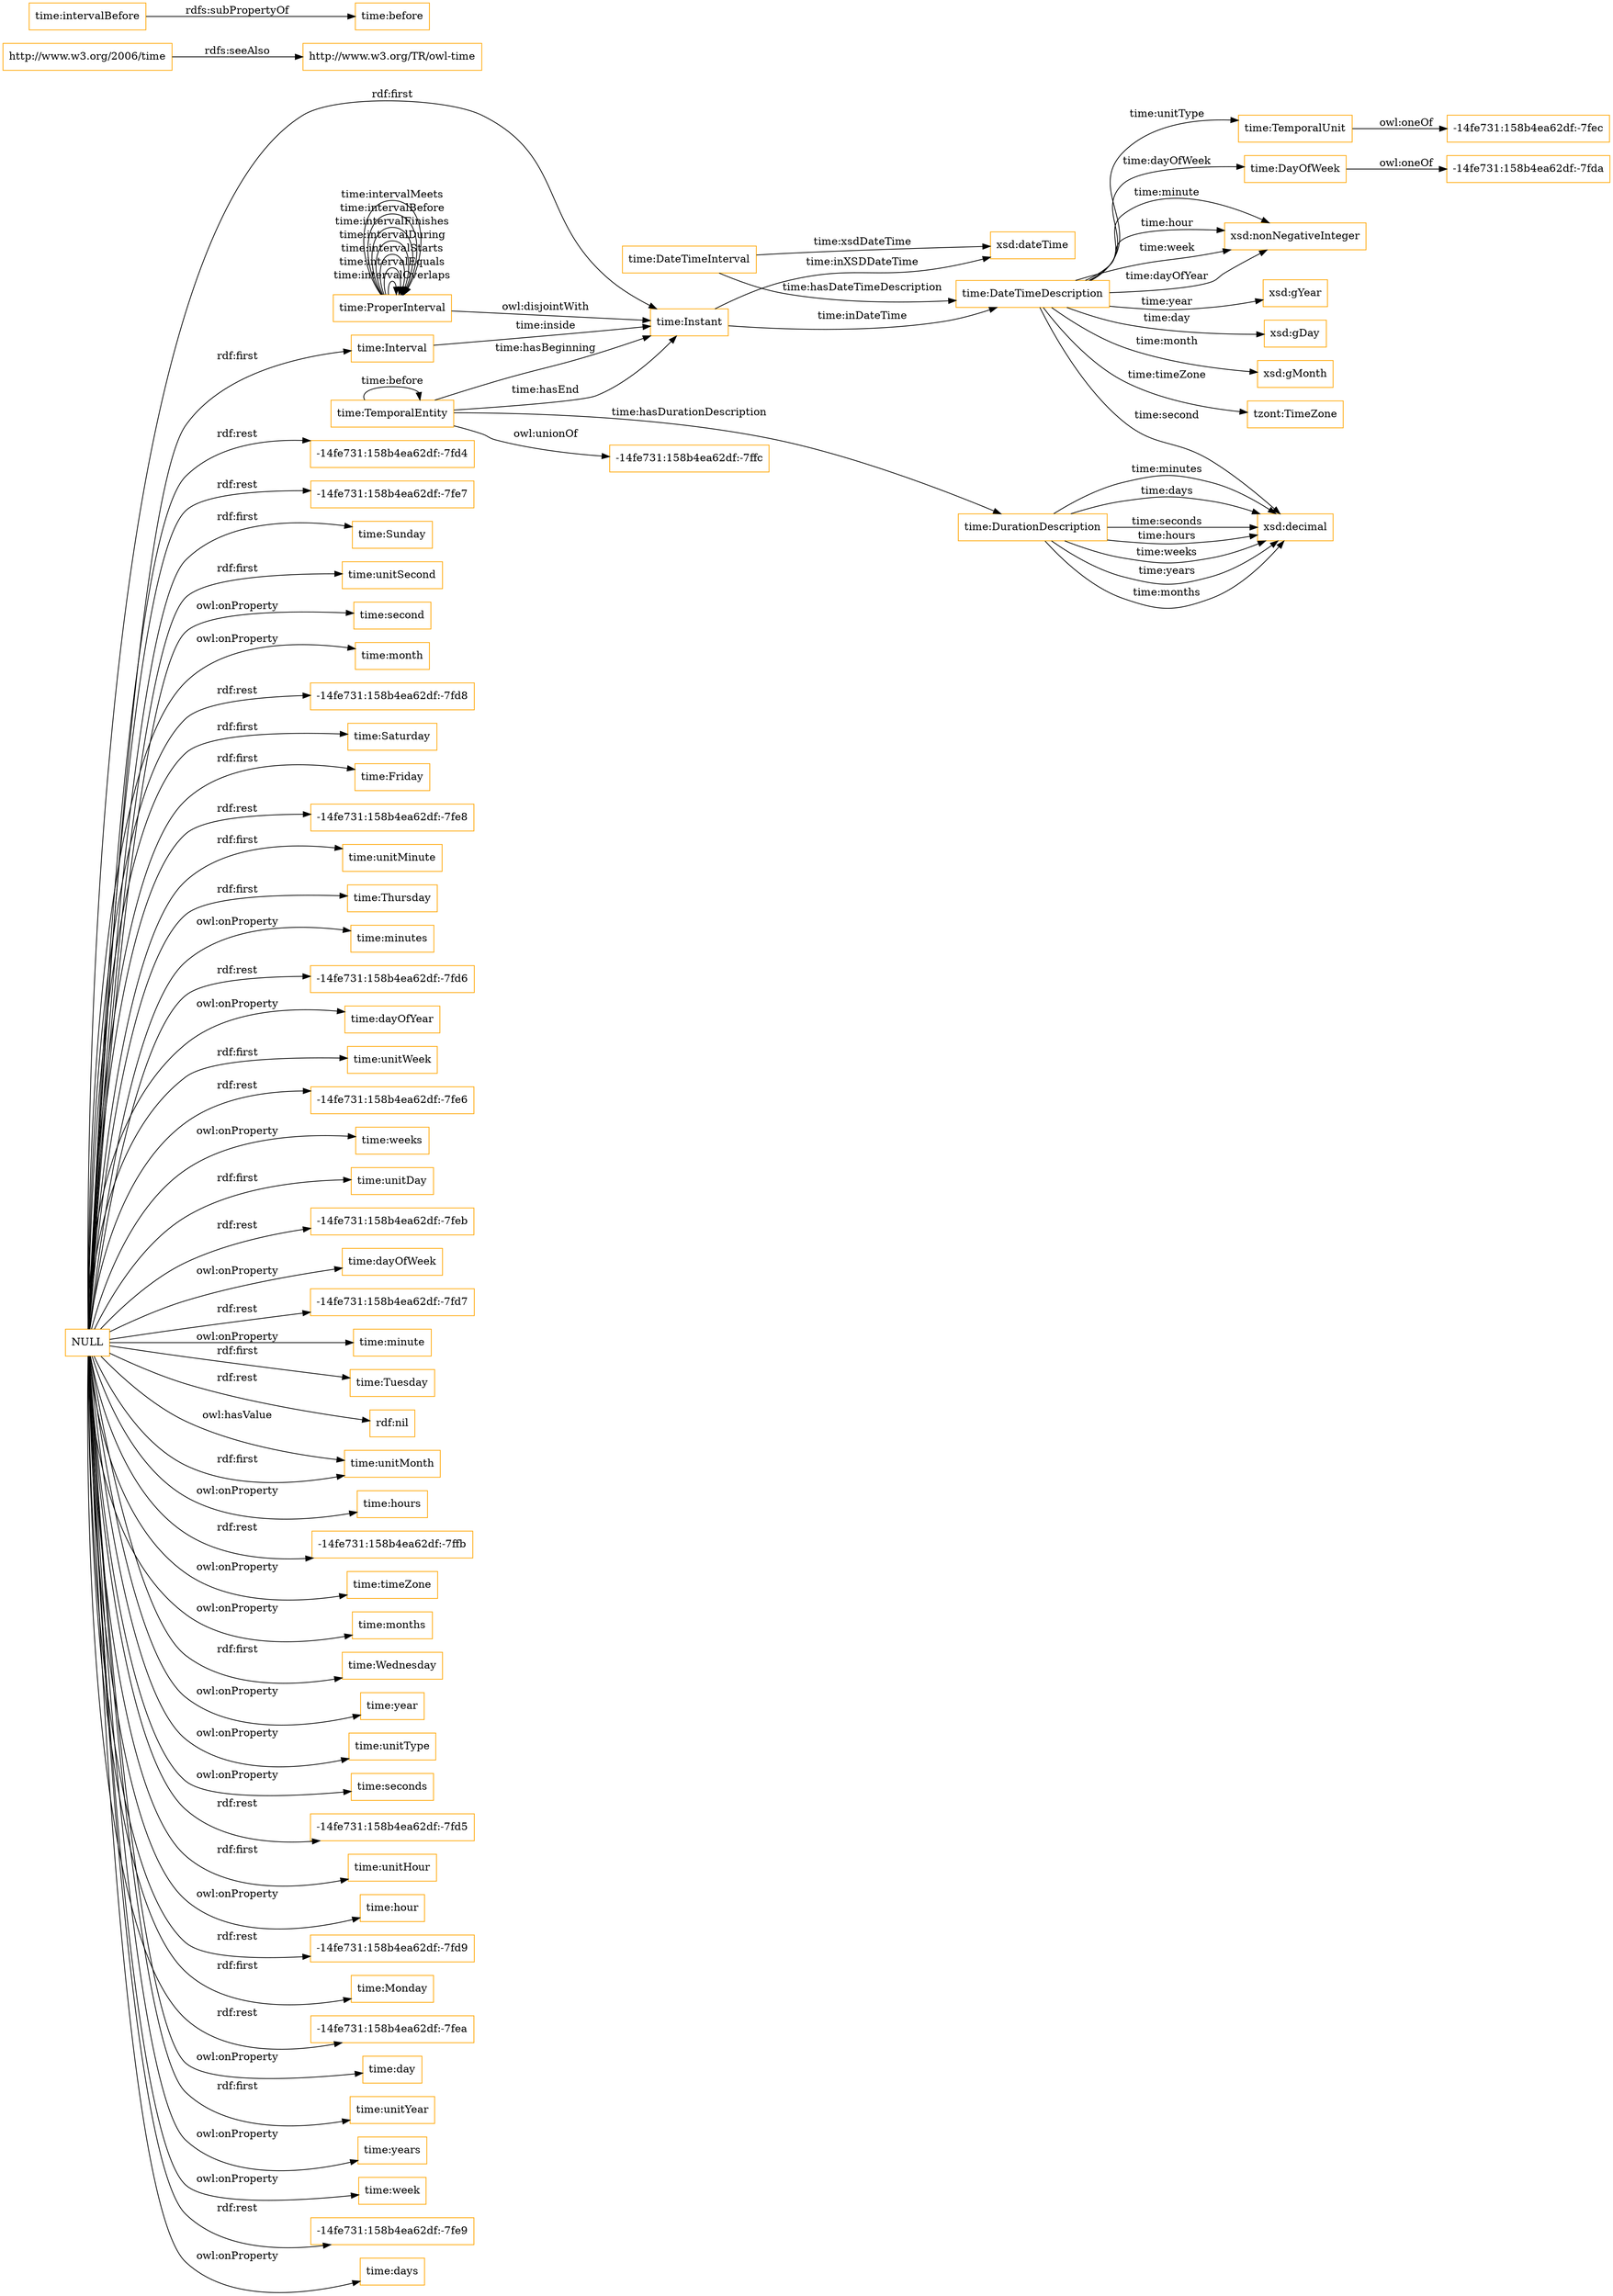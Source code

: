 digraph ar2dtool_diagram { 
rankdir=LR;
size="1501"
node [shape = rectangle, color="orange"]; "time:DateTimeInterval" "time:DurationDescription" "time:ProperInterval" "time:Interval" "time:TemporalEntity" "tzont:TimeZone" "time:DateTimeDescription" "time:TemporalUnit" "time:Instant" "time:DayOfWeek" ; /*classes style*/
	"http://www.w3.org/2006/time" -> "http://www.w3.org/TR/owl-time" [ label = "rdfs:seeAlso" ];
	"time:ProperInterval" -> "time:Instant" [ label = "owl:disjointWith" ];
	"NULL" -> "-14fe731:158b4ea62df:-7fd4" [ label = "rdf:rest" ];
	"NULL" -> "-14fe731:158b4ea62df:-7fe7" [ label = "rdf:rest" ];
	"NULL" -> "time:Sunday" [ label = "rdf:first" ];
	"NULL" -> "time:unitSecond" [ label = "rdf:first" ];
	"NULL" -> "time:second" [ label = "owl:onProperty" ];
	"NULL" -> "time:month" [ label = "owl:onProperty" ];
	"NULL" -> "-14fe731:158b4ea62df:-7fd8" [ label = "rdf:rest" ];
	"NULL" -> "time:Saturday" [ label = "rdf:first" ];
	"NULL" -> "time:Friday" [ label = "rdf:first" ];
	"NULL" -> "-14fe731:158b4ea62df:-7fe8" [ label = "rdf:rest" ];
	"NULL" -> "time:unitMinute" [ label = "rdf:first" ];
	"NULL" -> "time:Thursday" [ label = "rdf:first" ];
	"NULL" -> "time:minutes" [ label = "owl:onProperty" ];
	"NULL" -> "-14fe731:158b4ea62df:-7fd6" [ label = "rdf:rest" ];
	"NULL" -> "time:dayOfYear" [ label = "owl:onProperty" ];
	"NULL" -> "time:unitWeek" [ label = "rdf:first" ];
	"NULL" -> "-14fe731:158b4ea62df:-7fe6" [ label = "rdf:rest" ];
	"NULL" -> "time:weeks" [ label = "owl:onProperty" ];
	"NULL" -> "time:unitDay" [ label = "rdf:first" ];
	"NULL" -> "-14fe731:158b4ea62df:-7feb" [ label = "rdf:rest" ];
	"NULL" -> "time:dayOfWeek" [ label = "owl:onProperty" ];
	"NULL" -> "-14fe731:158b4ea62df:-7fd7" [ label = "rdf:rest" ];
	"NULL" -> "time:minute" [ label = "owl:onProperty" ];
	"NULL" -> "time:Tuesday" [ label = "rdf:first" ];
	"NULL" -> "rdf:nil" [ label = "rdf:rest" ];
	"NULL" -> "time:unitMonth" [ label = "rdf:first" ];
	"NULL" -> "time:hours" [ label = "owl:onProperty" ];
	"NULL" -> "-14fe731:158b4ea62df:-7ffb" [ label = "rdf:rest" ];
	"NULL" -> "time:timeZone" [ label = "owl:onProperty" ];
	"NULL" -> "time:months" [ label = "owl:onProperty" ];
	"NULL" -> "time:Wednesday" [ label = "rdf:first" ];
	"NULL" -> "time:year" [ label = "owl:onProperty" ];
	"NULL" -> "time:unitType" [ label = "owl:onProperty" ];
	"NULL" -> "time:seconds" [ label = "owl:onProperty" ];
	"NULL" -> "-14fe731:158b4ea62df:-7fd5" [ label = "rdf:rest" ];
	"NULL" -> "time:unitHour" [ label = "rdf:first" ];
	"NULL" -> "time:hour" [ label = "owl:onProperty" ];
	"NULL" -> "-14fe731:158b4ea62df:-7fd9" [ label = "rdf:rest" ];
	"NULL" -> "time:unitMonth" [ label = "owl:hasValue" ];
	"NULL" -> "time:Monday" [ label = "rdf:first" ];
	"NULL" -> "-14fe731:158b4ea62df:-7fea" [ label = "rdf:rest" ];
	"NULL" -> "time:day" [ label = "owl:onProperty" ];
	"NULL" -> "time:unitYear" [ label = "rdf:first" ];
	"NULL" -> "time:Interval" [ label = "rdf:first" ];
	"NULL" -> "time:years" [ label = "owl:onProperty" ];
	"NULL" -> "time:week" [ label = "owl:onProperty" ];
	"NULL" -> "time:Instant" [ label = "rdf:first" ];
	"NULL" -> "-14fe731:158b4ea62df:-7fe9" [ label = "rdf:rest" ];
	"NULL" -> "time:days" [ label = "owl:onProperty" ];
	"time:intervalBefore" -> "time:before" [ label = "rdfs:subPropertyOf" ];
	"time:TemporalEntity" -> "-14fe731:158b4ea62df:-7ffc" [ label = "owl:unionOf" ];
	"time:DayOfWeek" -> "-14fe731:158b4ea62df:-7fda" [ label = "owl:oneOf" ];
	"time:TemporalUnit" -> "-14fe731:158b4ea62df:-7fec" [ label = "owl:oneOf" ];
	"time:DateTimeDescription" -> "xsd:nonNegativeInteger" [ label = "time:hour" ];
	"time:DurationDescription" -> "xsd:decimal" [ label = "time:days" ];
	"time:DurationDescription" -> "xsd:decimal" [ label = "time:seconds" ];
	"time:TemporalEntity" -> "time:TemporalEntity" [ label = "time:before" ];
	"time:TemporalEntity" -> "time:DurationDescription" [ label = "time:hasDurationDescription" ];
	"time:DateTimeDescription" -> "xsd:nonNegativeInteger" [ label = "time:week" ];
	"time:Interval" -> "time:Instant" [ label = "time:inside" ];
	"time:ProperInterval" -> "time:ProperInterval" [ label = "time:intervalOverlaps" ];
	"time:TemporalEntity" -> "time:Instant" [ label = "time:hasBeginning" ];
	"time:DurationDescription" -> "xsd:decimal" [ label = "time:hours" ];
	"time:DurationDescription" -> "xsd:decimal" [ label = "time:weeks" ];
	"time:DateTimeDescription" -> "xsd:gYear" [ label = "time:year" ];
	"time:ProperInterval" -> "time:ProperInterval" [ label = "time:intervalEquals" ];
	"time:Instant" -> "time:DateTimeDescription" [ label = "time:inDateTime" ];
	"time:ProperInterval" -> "time:ProperInterval" [ label = "time:intervalStarts" ];
	"time:DateTimeInterval" -> "xsd:dateTime" [ label = "time:xsdDateTime" ];
	"time:DateTimeDescription" -> "tzont:TimeZone" [ label = "time:timeZone" ];
	"time:DateTimeDescription" -> "xsd:gDay" [ label = "time:day" ];
	"time:DateTimeDescription" -> "xsd:nonNegativeInteger" [ label = "time:dayOfYear" ];
	"time:DurationDescription" -> "xsd:decimal" [ label = "time:years" ];
	"time:DateTimeInterval" -> "time:DateTimeDescription" [ label = "time:hasDateTimeDescription" ];
	"time:DateTimeDescription" -> "xsd:nonNegativeInteger" [ label = "time:minute" ];
	"time:DurationDescription" -> "xsd:decimal" [ label = "time:months" ];
	"time:Instant" -> "xsd:dateTime" [ label = "time:inXSDDateTime" ];
	"time:DateTimeDescription" -> "xsd:decimal" [ label = "time:second" ];
	"time:DurationDescription" -> "xsd:decimal" [ label = "time:minutes" ];
	"time:TemporalEntity" -> "time:Instant" [ label = "time:hasEnd" ];
	"time:ProperInterval" -> "time:ProperInterval" [ label = "time:intervalDuring" ];
	"time:ProperInterval" -> "time:ProperInterval" [ label = "time:intervalFinishes" ];
	"time:ProperInterval" -> "time:ProperInterval" [ label = "time:intervalBefore" ];
	"time:ProperInterval" -> "time:ProperInterval" [ label = "time:intervalMeets" ];
	"time:DateTimeDescription" -> "time:TemporalUnit" [ label = "time:unitType" ];
	"time:DateTimeDescription" -> "time:DayOfWeek" [ label = "time:dayOfWeek" ];
	"time:DateTimeDescription" -> "xsd:gMonth" [ label = "time:month" ];

}
